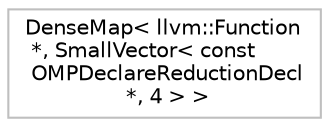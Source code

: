 digraph "Graphical Class Hierarchy"
{
 // LATEX_PDF_SIZE
  bgcolor="transparent";
  edge [fontname="Helvetica",fontsize="10",labelfontname="Helvetica",labelfontsize="10"];
  node [fontname="Helvetica",fontsize="10",shape=record];
  rankdir="LR";
  Node0 [label="DenseMap\< llvm::Function\l *, SmallVector\< const\l OMPDeclareReductionDecl\l *, 4 \> \>",height=0.2,width=0.4,color="grey75",tooltip=" "];
}
